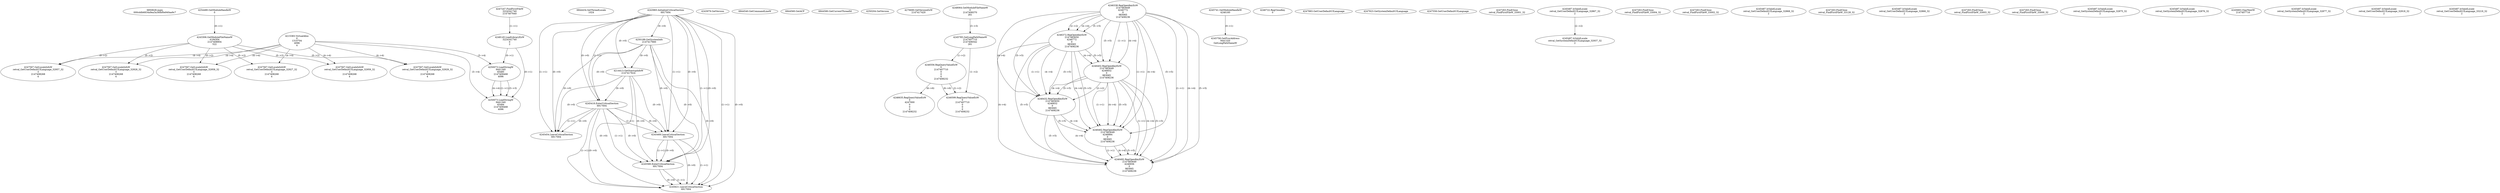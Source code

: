// Global SCDG with merge call
digraph {
	0 [label="6850628.main
000cddb6834a9ea3a36fbf0e940aa9c7"]
	1 [label="4254480.GetModuleHandleW
0"]
	2 [label="6844434.SetThreadLocale
1024"]
	3 [label="4243965.InitializeCriticalSection
6917004"]
	4 [label="4243979.GetVersion
"]
	5 [label="4250188.GetSystemInfo
2147417660"]
	3 -> 5 [label="(0-->0)"]
	6 [label="6844540.GetCommandLineW
"]
	7 [label="4214413.GetStartupInfoW
2147417624"]
	3 -> 7 [label="(0-->0)"]
	5 -> 7 [label="(0-->0)"]
	8 [label="6844560.GetACP
"]
	9 [label="6844580.GetCurrentThreadId
"]
	10 [label="4250204.GetVersion
"]
	11 [label="4276690.GetVersionExW
2147417420"]
	12 [label="4243306.GetModuleFileNameW
4194304
2147408904
522"]
	1 -> 12 [label="(0-->1)"]
	13 [label="4248064.GetModuleFileNameW
0
2147408370
261"]
	14 [label="4215383.VirtualAlloc
0
1310704
4096
4"]
	15 [label="4246338.RegOpenKeyExW
2147483649
4246772
0
983065
2147408236"]
	16 [label="4245741.GetModuleHandleW
4246160"]
	17 [label="4245758.GetProcAddress
9441320
GetLongPathNameW"]
	16 -> 17 [label="(0-->1)"]
	18 [label="4245785.GetLongPathNameW
2147407710
2147406542
261"]
	13 -> 18 [label="(3-->3)"]
	19 [label="4246556.RegQueryValueExW
0
2147407710
0
0
0
2147408232"]
	18 -> 19 [label="(1-->2)"]
	20 [label="4246599.RegQueryValueExW
0
2147407710
0
0
0
2147408232"]
	18 -> 20 [label="(1-->2)"]
	19 -> 20 [label="(2-->2)"]
	19 -> 20 [label="(6-->6)"]
	21 [label="4246722.RegCloseKey
0"]
	22 [label="4247883.GetUserDefaultUILanguage
"]
	23 [label="4245418.EnterCriticalSection
6917004"]
	3 -> 23 [label="(1-->1)"]
	3 -> 23 [label="(0-->0)"]
	5 -> 23 [label="(0-->0)"]
	7 -> 23 [label="(0-->0)"]
	24 [label="4245454.LeaveCriticalSection
6917004"]
	3 -> 24 [label="(1-->1)"]
	23 -> 24 [label="(1-->1)"]
	3 -> 24 [label="(0-->0)"]
	5 -> 24 [label="(0-->0)"]
	7 -> 24 [label="(0-->0)"]
	23 -> 24 [label="(0-->0)"]
	25 [label="4247923.GetSystemDefaultUILanguage
"]
	26 [label="4247558.GetUserDefaultUILanguage
"]
	27 [label="4247567.GetLocaleInfoW
retval_GetUserDefaultUILanguage_32928_32
3
2147408268
4"]
	12 -> 27 [label="(0-->2)"]
	14 -> 27 [label="(4-->4)"]
	28 [label="4247247.FindFirstFileW
3224341740
2147407640"]
	29 [label="4247263.FindClose
retval_FindFirstFileW_33001_32"]
	30 [label="4248145.LoadLibraryExW
3224341740
0
2"]
	28 -> 30 [label="(1-->1)"]
	31 [label="4250073.LoadStringW
9441340
65485
2147409468
4096"]
	30 -> 31 [label="(0-->1)"]
	14 -> 31 [label="(3-->4)"]
	32 [label="4245469.LeaveCriticalSection
6917004"]
	3 -> 32 [label="(1-->1)"]
	23 -> 32 [label="(1-->1)"]
	3 -> 32 [label="(0-->0)"]
	5 -> 32 [label="(0-->0)"]
	7 -> 32 [label="(0-->0)"]
	23 -> 32 [label="(0-->0)"]
	33 [label="4245487.IsValidLocale
retval_GetUserDefaultUILanguage_32867_32
2"]
	34 [label="4245580.EnterCriticalSection
6917004"]
	3 -> 34 [label="(1-->1)"]
	23 -> 34 [label="(1-->1)"]
	32 -> 34 [label="(1-->1)"]
	3 -> 34 [label="(0-->0)"]
	5 -> 34 [label="(0-->0)"]
	7 -> 34 [label="(0-->0)"]
	23 -> 34 [label="(0-->0)"]
	32 -> 34 [label="(0-->0)"]
	35 [label="4245621.LeaveCriticalSection
6917004"]
	3 -> 35 [label="(1-->1)"]
	23 -> 35 [label="(1-->1)"]
	32 -> 35 [label="(1-->1)"]
	34 -> 35 [label="(1-->1)"]
	3 -> 35 [label="(0-->0)"]
	5 -> 35 [label="(0-->0)"]
	7 -> 35 [label="(0-->0)"]
	23 -> 35 [label="(0-->0)"]
	32 -> 35 [label="(0-->0)"]
	34 -> 35 [label="(0-->0)"]
	36 [label="4247567.GetLocaleInfoW
retval_GetUserDefaultUILanguage_32958_32
3
2147408268
4"]
	12 -> 36 [label="(0-->2)"]
	14 -> 36 [label="(4-->4)"]
	37 [label="4247263.FindClose
retval_FindFirstFileW_33004_32"]
	38 [label="4246372.RegOpenKeyExW
2147483650
4246772
0
983065
2147408236"]
	15 -> 38 [label="(2-->2)"]
	15 -> 38 [label="(4-->4)"]
	15 -> 38 [label="(5-->5)"]
	39 [label="4246402.RegOpenKeyExW
2147483649
4246832
0
983065
2147408236"]
	15 -> 39 [label="(1-->1)"]
	15 -> 39 [label="(4-->4)"]
	38 -> 39 [label="(4-->4)"]
	15 -> 39 [label="(5-->5)"]
	38 -> 39 [label="(5-->5)"]
	40 [label="4247567.GetLocaleInfoW
retval_GetUserDefaultUILanguage_32929_32
3
2147408268
4"]
	12 -> 40 [label="(0-->2)"]
	14 -> 40 [label="(4-->4)"]
	41 [label="4247263.FindClose
retval_FindFirstFileW_33002_32"]
	42 [label="4245487.IsValidLocale
retval_GetUserDefaultUILanguage_32868_32
2"]
	43 [label="4247567.GetLocaleInfoW
retval_GetUserDefaultUILanguage_32959_32
3
2147408268
4"]
	12 -> 43 [label="(0-->2)"]
	14 -> 43 [label="(4-->4)"]
	44 [label="4247263.FindClose
retval_FindFirstFileW_33128_32"]
	45 [label="4250073.LoadStringW
9441340
65484
2147409468
4096"]
	30 -> 45 [label="(0-->1)"]
	31 -> 45 [label="(1-->1)"]
	31 -> 45 [label="(3-->3)"]
	14 -> 45 [label="(3-->4)"]
	31 -> 45 [label="(4-->4)"]
	46 [label="4245487.IsValidLocale
retval_GetUserDefaultUILanguage_32866_32
2"]
	47 [label="4247567.GetLocaleInfoW
retval_GetUserDefaultUILanguage_32957_32
3
2147408268
4"]
	12 -> 47 [label="(0-->2)"]
	14 -> 47 [label="(4-->4)"]
	48 [label="4247263.FindClose
retval_FindFirstFileW_33003_32"]
	49 [label="4247567.GetLocaleInfoW
retval_GetUserDefaultUILanguage_32927_32
3
2147408268
4"]
	12 -> 49 [label="(0-->2)"]
	14 -> 49 [label="(4-->4)"]
	50 [label="4247263.FindClose
retval_FindFirstFileW_33000_32"]
	51 [label="4245487.IsValidLocale
retval_GetSystemDefaultUILanguage_32875_32
2"]
	52 [label="4245487.IsValidLocale
retval_GetSystemDefaultUILanguage_32876_32
2"]
	53 [label="4245683.CharNextW
2147407716"]
	54 [label="4245487.IsValidLocale
retval_GetSystemDefaultUILanguage_32877_32
2"]
	55 [label="4245487.IsValidLocale
retval_GetSystemDefaultUILanguage_32937_32
2"]
	33 -> 55 [label="(2-->2)"]
	56 [label="4246635.RegQueryValueExW
0
4247000
0
0
0
2147408232"]
	19 -> 56 [label="(6-->6)"]
	57 [label="4245487.IsValidLocale
retval_GetUserDefaultUILanguage_32918_32
2"]
	58 [label="4246432.RegOpenKeyExW
2147483650
4246832
0
983065
2147408236"]
	38 -> 58 [label="(1-->1)"]
	39 -> 58 [label="(2-->2)"]
	15 -> 58 [label="(4-->4)"]
	38 -> 58 [label="(4-->4)"]
	39 -> 58 [label="(4-->4)"]
	15 -> 58 [label="(5-->5)"]
	38 -> 58 [label="(5-->5)"]
	39 -> 58 [label="(5-->5)"]
	59 [label="4246462.RegOpenKeyExW
2147483649
4246884
0
983065
2147408236"]
	15 -> 59 [label="(1-->1)"]
	39 -> 59 [label="(1-->1)"]
	15 -> 59 [label="(4-->4)"]
	38 -> 59 [label="(4-->4)"]
	39 -> 59 [label="(4-->4)"]
	58 -> 59 [label="(4-->4)"]
	15 -> 59 [label="(5-->5)"]
	38 -> 59 [label="(5-->5)"]
	39 -> 59 [label="(5-->5)"]
	58 -> 59 [label="(5-->5)"]
	60 [label="4246492.RegOpenKeyExW
2147483649
4246936
0
983065
2147408236"]
	15 -> 60 [label="(1-->1)"]
	39 -> 60 [label="(1-->1)"]
	59 -> 60 [label="(1-->1)"]
	15 -> 60 [label="(4-->4)"]
	38 -> 60 [label="(4-->4)"]
	39 -> 60 [label="(4-->4)"]
	58 -> 60 [label="(4-->4)"]
	59 -> 60 [label="(4-->4)"]
	15 -> 60 [label="(5-->5)"]
	38 -> 60 [label="(5-->5)"]
	39 -> 60 [label="(5-->5)"]
	58 -> 60 [label="(5-->5)"]
	59 -> 60 [label="(5-->5)"]
	61 [label="4245487.IsValidLocale
retval_GetUserDefaultUILanguage_33219_32
2"]
}

